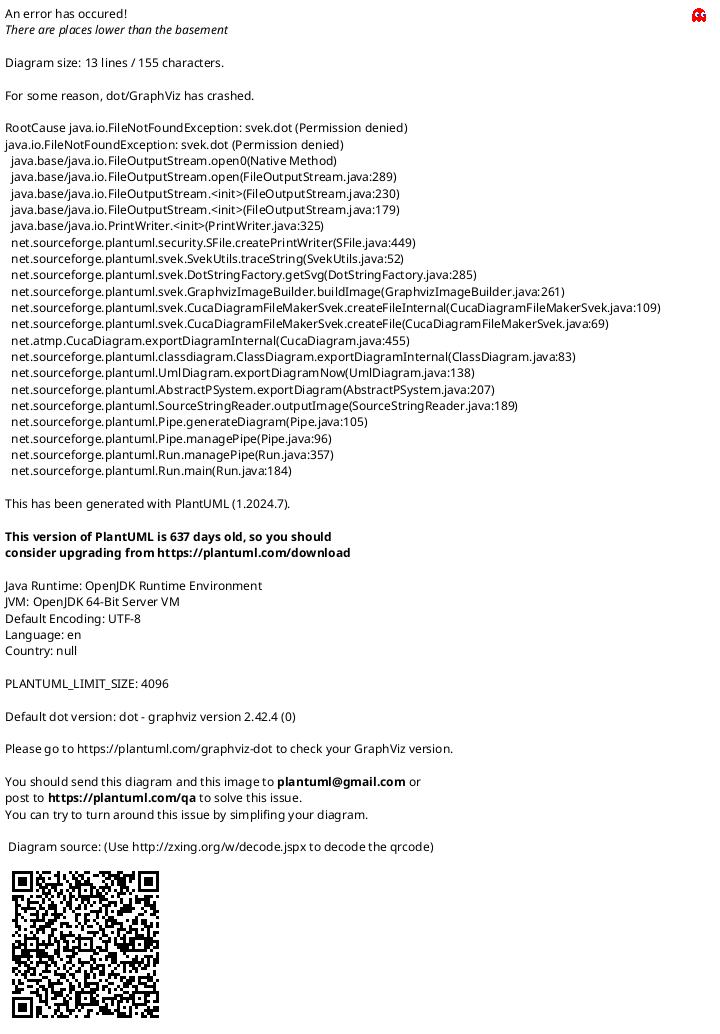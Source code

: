 {
  "sha1": "fvmjrl0f881875mgdfvqg3winwd174q",
  "insertion": {
    "when": "2024-06-01T09:03:06.793Z",
    "url": "https://discord.com/channels/1083727021328306236/1084966845100072980",
    "user": "plantuml@gmail.com"
  }
}
@startuml
!pragma svek_trace on
package pack {
	class ClassA {
	    a
	}
	class ClassC
}

ClassB <-- ClassA
ClassC <-- ClassB
ClassC <-- ClassA::a
@enduml
